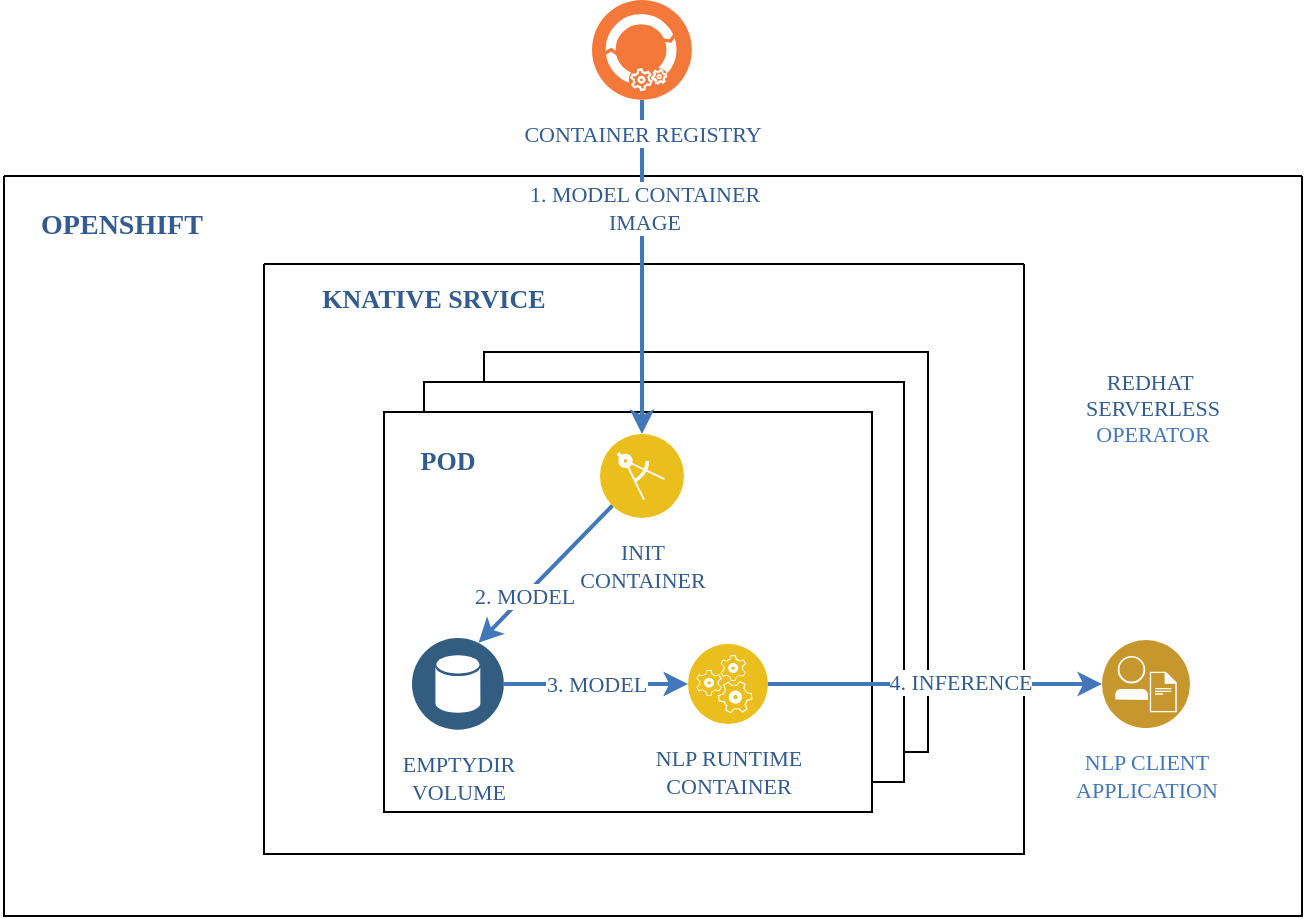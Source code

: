 <mxfile version="20.8.20" type="device"><diagram id="2f404044-711c-603c-8f00-f6bb4c023d3c" name="Page-1"><mxGraphModel dx="1434" dy="746" grid="1" gridSize="10" guides="1" tooltips="1" connect="1" arrows="1" fold="1" page="1" pageScale="1" pageWidth="1169" pageHeight="827" background="none" math="0" shadow="0"><root><mxCell id="0"/><mxCell id="1" parent="0"/><mxCell id="_QKaeSmlCeiOimyqZdZD-14" value="" style="swimlane;shadow=0;align=right;startSize=0;collapsible=0;strokeWidth=1;swimlaneFillColor=none;fillColor=#1A1A1A;gradientColor=#ffa500;strokeColor=#000000;" parent="1" vertex="1"><mxGeometry x="441" y="190" width="649" height="370" as="geometry"/></mxCell><mxCell id="DGZ4UHueIB2Rp8nioqj1-23" value="&lt;font color=&quot;#325b8f&quot; face=&quot;Verdana&quot; style=&quot;font-size: 14px;&quot;&gt;&lt;b&gt;OPENSHIFT&lt;/b&gt;&lt;/font&gt;" style="text;html=1;strokeColor=none;fillColor=none;align=center;verticalAlign=middle;whiteSpace=wrap;rounded=0;" parent="_QKaeSmlCeiOimyqZdZD-14" vertex="1"><mxGeometry x="-2" y="10" width="122" height="30" as="geometry"/></mxCell><mxCell id="DGZ4UHueIB2Rp8nioqj1-21" value="" style="swimlane;startSize=0;fillStyle=solid;strokeWidth=1;fillColor=#FFFFFF;gradientColor=none;" parent="_QKaeSmlCeiOimyqZdZD-14" vertex="1"><mxGeometry x="130" y="44" width="380" height="295" as="geometry"/></mxCell><mxCell id="LIqbu3gmRPoeUZNf40BA-1" value="&lt;font size=&quot;1&quot; color=&quot;#325b8f&quot; face=&quot;Verdana&quot;&gt;&lt;b style=&quot;font-size: 13px;&quot;&gt;KNATIVE SRVICE&lt;/b&gt;&lt;/font&gt;" style="text;html=1;strokeColor=none;fillColor=none;align=center;verticalAlign=middle;whiteSpace=wrap;rounded=0;" vertex="1" parent="DGZ4UHueIB2Rp8nioqj1-21"><mxGeometry y="4" width="170" height="26" as="geometry"/></mxCell><mxCell id="DGZ4UHueIB2Rp8nioqj1-22" value="" style="shape=mxgraph.pid.vessels.tank,_vessel;html=1;pointerEvents=1;align=center;verticalLabelPosition=bottom;verticalAlign=top;dashed=0;fillStyle=solid;strokeWidth=1;fillColor=#FFFFFF;gradientColor=none;" parent="DGZ4UHueIB2Rp8nioqj1-21" vertex="1"><mxGeometry x="110" y="44" width="222" height="200" as="geometry"/></mxCell><mxCell id="DGZ4UHueIB2Rp8nioqj1-20" value="" style="shape=mxgraph.pid.vessels.tank,_vessel;html=1;pointerEvents=1;align=center;verticalLabelPosition=bottom;verticalAlign=top;dashed=0;fillStyle=solid;strokeWidth=1;fillColor=#FFFFFF;gradientColor=none;" parent="DGZ4UHueIB2Rp8nioqj1-21" vertex="1"><mxGeometry x="80" y="59" width="240" height="200" as="geometry"/></mxCell><mxCell id="DGZ4UHueIB2Rp8nioqj1-19" value="" style="shape=mxgraph.pid.vessels.tank,_vessel;html=1;pointerEvents=1;align=center;verticalLabelPosition=bottom;verticalAlign=top;dashed=0;fillStyle=solid;strokeWidth=1;fillColor=#FFFFFF;gradientColor=none;" parent="DGZ4UHueIB2Rp8nioqj1-21" vertex="1"><mxGeometry x="60" y="74" width="244" height="200" as="geometry"/></mxCell><mxCell id="LIqbu3gmRPoeUZNf40BA-2" value="&lt;font size=&quot;1&quot; color=&quot;#325b8f&quot; face=&quot;Verdana&quot;&gt;&lt;b style=&quot;font-size: 13px;&quot;&gt;POD&lt;/b&gt;&lt;/font&gt;" style="text;html=1;strokeColor=none;fillColor=none;align=center;verticalAlign=middle;whiteSpace=wrap;rounded=0;" vertex="1" parent="DGZ4UHueIB2Rp8nioqj1-21"><mxGeometry x="52" y="85" width="80" height="26" as="geometry"/></mxCell><mxCell id="LIqbu3gmRPoeUZNf40BA-3" value="&lt;font face=&quot;Verdana&quot; color=&quot;#325b8f&quot; data-font-src=&quot;https://fonts.googleapis.com/css2?family=IBM+Plex+Sans&amp;amp;display=swap&quot; style=&quot;font-size: 11px;&quot;&gt;INIT &lt;br&gt;CONTAINER&lt;/font&gt;" style="aspect=fixed;perimeter=ellipsePerimeter;html=1;align=center;shadow=0;dashed=0;fontColor=#4277BB;labelBackgroundColor=#ffffff;fontSize=12;spacingTop=3;image;image=img/lib/ibm/applications/enterprise_applications.svg;" vertex="1" parent="DGZ4UHueIB2Rp8nioqj1-21"><mxGeometry x="168" y="85" width="42" height="42" as="geometry"/></mxCell><mxCell id="LIqbu3gmRPoeUZNf40BA-12" value="&lt;font color=&quot;#325b8f&quot; face=&quot;Verdana&quot;&gt;3. MODEL&lt;/font&gt;" style="edgeStyle=orthogonalEdgeStyle;rounded=0;orthogonalLoop=1;jettySize=auto;html=1;strokeWidth=2;strokeColor=#4277BB;" edge="1" parent="DGZ4UHueIB2Rp8nioqj1-21" source="LIqbu3gmRPoeUZNf40BA-4" target="LIqbu3gmRPoeUZNf40BA-5"><mxGeometry relative="1" as="geometry"/></mxCell><mxCell id="LIqbu3gmRPoeUZNf40BA-4" value="&lt;font color=&quot;#325b8f&quot; face=&quot;Verdana&quot; data-font-src=&quot;https://fonts.googleapis.com/css2?family=IBM+Plex+Sans&amp;amp;display=swap&quot; style=&quot;font-size: 11px;&quot;&gt;EMPTYDIR&lt;br&gt;VOLUME&lt;/font&gt;" style="aspect=fixed;perimeter=ellipsePerimeter;html=1;align=center;shadow=0;dashed=0;fontColor=#4277BB;labelBackgroundColor=#ffffff;fontSize=12;spacingTop=3;image;image=img/lib/ibm/data/data_services.svg;" vertex="1" parent="DGZ4UHueIB2Rp8nioqj1-21"><mxGeometry x="74" y="187" width="46" height="46" as="geometry"/></mxCell><mxCell id="LIqbu3gmRPoeUZNf40BA-5" value="&lt;font color=&quot;#325b8f&quot; face=&quot;Verdana&quot; data-font-src=&quot;https://fonts.googleapis.com/css2?family=IBM+Plex+Sans&amp;amp;display=swap&quot; style=&quot;font-size: 11px;&quot;&gt;NLP RUNTIME&lt;br&gt;CONTAINER&lt;/font&gt;" style="aspect=fixed;perimeter=ellipsePerimeter;html=1;align=center;shadow=0;dashed=0;fontColor=#4277BB;labelBackgroundColor=#ffffff;fontSize=12;spacingTop=3;image;image=img/lib/ibm/applications/runtime_services.svg;" vertex="1" parent="DGZ4UHueIB2Rp8nioqj1-21"><mxGeometry x="212" y="190" width="40" height="40" as="geometry"/></mxCell><mxCell id="LIqbu3gmRPoeUZNf40BA-9" value="" style="endArrow=classic;html=1;rounded=0;exitX=0;exitY=1;exitDx=0;exitDy=0;entryX=0.75;entryY=0;entryDx=0;entryDy=0;strokeWidth=2;strokeColor=#4277BB;" edge="1" parent="DGZ4UHueIB2Rp8nioqj1-21" source="LIqbu3gmRPoeUZNf40BA-3" target="LIqbu3gmRPoeUZNf40BA-4"><mxGeometry width="50" height="50" relative="1" as="geometry"><mxPoint x="129" y="196" as="sourcePoint"/><mxPoint x="179" y="146" as="targetPoint"/></mxGeometry></mxCell><mxCell id="LIqbu3gmRPoeUZNf40BA-21" value="&lt;font color=&quot;#325b8f&quot; face=&quot;Verdana&quot;&gt;2. MODEL&lt;/font&gt;" style="edgeLabel;html=1;align=center;verticalAlign=middle;resizable=0;points=[];" vertex="1" connectable="0" parent="LIqbu3gmRPoeUZNf40BA-9"><mxGeometry x="0.317" relative="1" as="geometry"><mxPoint as="offset"/></mxGeometry></mxCell><mxCell id="LIqbu3gmRPoeUZNf40BA-13" value="&lt;font face=&quot;Verdana&quot; data-font-src=&quot;https://fonts.googleapis.com/css2?family=IBM+Plex+Sans&amp;amp;display=swap&quot; style=&quot;font-size: 11px;&quot;&gt;NLP CLIENT&lt;br&gt;APPLICATION&lt;/font&gt;" style="aspect=fixed;perimeter=ellipsePerimeter;html=1;align=center;shadow=0;dashed=0;fontColor=#4277BB;labelBackgroundColor=#ffffff;fontSize=12;spacingTop=3;image;image=img/lib/ibm/users/integrated_digital_experiences.svg;" vertex="1" parent="_QKaeSmlCeiOimyqZdZD-14"><mxGeometry x="549" y="232" width="44" height="44" as="geometry"/></mxCell><mxCell id="LIqbu3gmRPoeUZNf40BA-14" style="edgeStyle=orthogonalEdgeStyle;rounded=0;orthogonalLoop=1;jettySize=auto;html=1;entryX=0;entryY=0.5;entryDx=0;entryDy=0;strokeWidth=2;strokeColor=#4277BB;" edge="1" parent="_QKaeSmlCeiOimyqZdZD-14" source="LIqbu3gmRPoeUZNf40BA-5" target="LIqbu3gmRPoeUZNf40BA-13"><mxGeometry relative="1" as="geometry"/></mxCell><mxCell id="LIqbu3gmRPoeUZNf40BA-25" value="&lt;font color=&quot;#325b8f&quot; face=&quot;Verdana&quot;&gt;4. INFERENCE&lt;/font&gt;" style="edgeLabel;html=1;align=center;verticalAlign=middle;resizable=0;points=[];" vertex="1" connectable="0" parent="LIqbu3gmRPoeUZNf40BA-14"><mxGeometry x="0.15" y="1" relative="1" as="geometry"><mxPoint as="offset"/></mxGeometry></mxCell><mxCell id="LIqbu3gmRPoeUZNf40BA-28" value="&lt;font style=&quot;border-color: var(--border-color);&quot; face=&quot;Verdana&quot; color=&quot;#325b8f&quot;&gt;REDHAT&amp;nbsp;&lt;br style=&quot;border-color: var(--border-color);&quot;&gt;&lt;/font&gt;SERVERLESS&lt;br style=&quot;border-color: var(--border-color); color: rgb(66, 119, 187);&quot;&gt;&lt;span style=&quot;color: rgb(66, 119, 187);&quot;&gt;OPERATOR&lt;/span&gt;" style="shape=image;html=1;verticalAlign=top;verticalLabelPosition=bottom;labelBackgroundColor=#ffffff;imageAspect=0;aspect=fixed;image=https://cdn1.iconfinder.com/data/icons/Futurosoft%20Icons%200.5.2/128x128/apps/redhat.png;fontFamily=Verdana;fontSize=11;fontColor=#325B8F;" vertex="1" parent="_QKaeSmlCeiOimyqZdZD-14"><mxGeometry x="549" y="40" width="50" height="50" as="geometry"/></mxCell><mxCell id="LIqbu3gmRPoeUZNf40BA-7" style="edgeStyle=orthogonalEdgeStyle;rounded=0;orthogonalLoop=1;jettySize=auto;html=1;entryX=0.5;entryY=0;entryDx=0;entryDy=0;strokeWidth=2;strokeColor=#4277BB;" edge="1" parent="1" source="DGZ4UHueIB2Rp8nioqj1-5" target="LIqbu3gmRPoeUZNf40BA-3"><mxGeometry relative="1" as="geometry"/></mxCell><mxCell id="LIqbu3gmRPoeUZNf40BA-19" value="&lt;font face=&quot;Verdana&quot; color=&quot;#325b8f&quot;&gt;1. MODEL CONTAINER&lt;br&gt;IMAGE&lt;/font&gt;" style="edgeLabel;html=1;align=center;verticalAlign=middle;resizable=0;points=[];" vertex="1" connectable="0" parent="LIqbu3gmRPoeUZNf40BA-7"><mxGeometry x="-0.361" y="1" relative="1" as="geometry"><mxPoint as="offset"/></mxGeometry></mxCell><mxCell id="DGZ4UHueIB2Rp8nioqj1-5" value="&lt;font color=&quot;#325b8f&quot; face=&quot;Verdana&quot; data-font-src=&quot;https://fonts.googleapis.com/css2?family=IBM+Plex+Sans&amp;amp;display=swap&quot; style=&quot;font-size: 11px;&quot;&gt;CONTAINER REGISTRY&lt;/font&gt;" style="aspect=fixed;perimeter=ellipsePerimeter;html=1;align=center;shadow=0;dashed=0;fontColor=#4277BB;labelBackgroundColor=#ffffff;fontSize=12;spacingTop=3;image;image=img/lib/ibm/devops/artifact_management.svg;strokeWidth=1;" parent="1" vertex="1"><mxGeometry x="735" y="102" width="50" height="50" as="geometry"/></mxCell></root></mxGraphModel></diagram></mxfile>